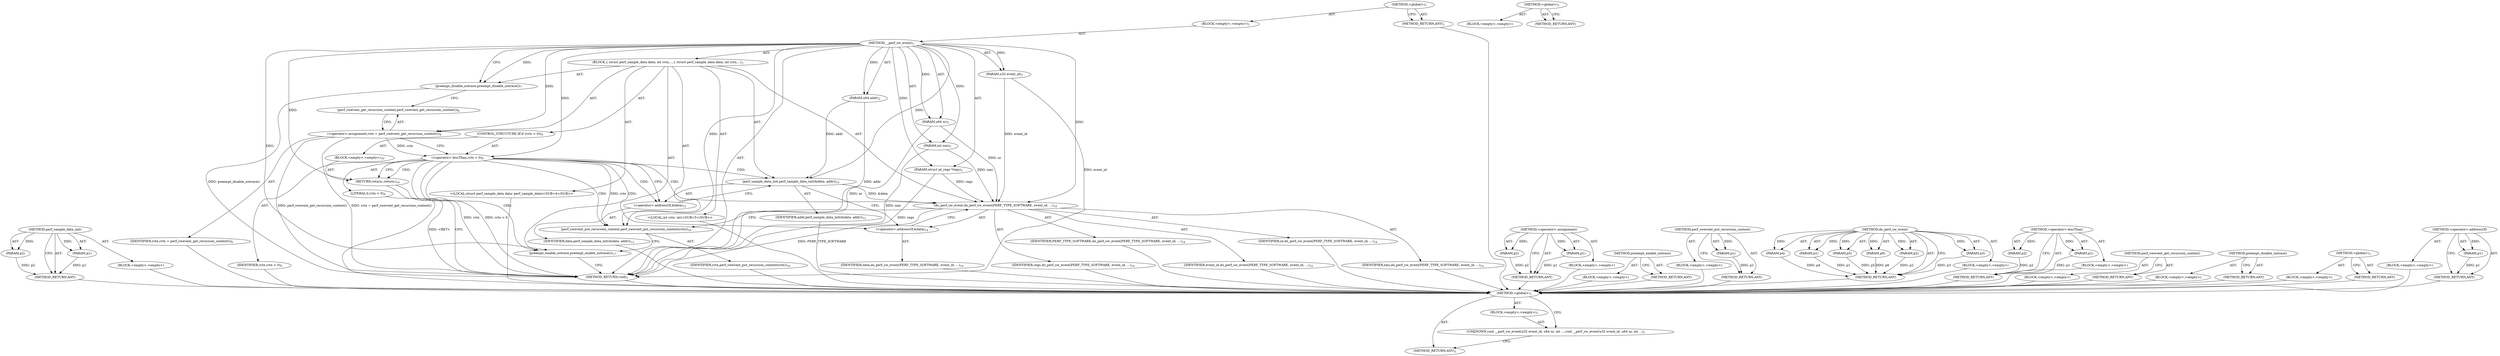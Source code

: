 digraph "&lt;global&gt;" {
vulnerable_83 [label=<(METHOD,perf_sample_data_init)>];
vulnerable_84 [label=<(PARAM,p1)>];
vulnerable_85 [label=<(PARAM,p2)>];
vulnerable_86 [label=<(BLOCK,&lt;empty&gt;,&lt;empty&gt;)>];
vulnerable_87 [label=<(METHOD_RETURN,ANY)>];
vulnerable_6 [label=<(METHOD,&lt;global&gt;)<SUB>1</SUB>>];
vulnerable_7 [label=<(BLOCK,&lt;empty&gt;,&lt;empty&gt;)<SUB>1</SUB>>];
vulnerable_8 [label=<(METHOD,__perf_sw_event)<SUB>1</SUB>>];
vulnerable_9 [label=<(PARAM,u32 event_id)<SUB>1</SUB>>];
vulnerable_10 [label=<(PARAM,u64 nr)<SUB>1</SUB>>];
vulnerable_11 [label=<(PARAM,int nmi)<SUB>1</SUB>>];
vulnerable_12 [label=<(PARAM,struct pt_regs *regs)<SUB>2</SUB>>];
vulnerable_13 [label=<(PARAM,u64 addr)<SUB>2</SUB>>];
vulnerable_14 [label=<(BLOCK,{
 	struct perf_sample_data data;
 	int rctx;

...,{
 	struct perf_sample_data data;
 	int rctx;

...)<SUB>3</SUB>>];
vulnerable_15 [label="<(LOCAL,struct perf_sample_data data: perf_sample_data)<SUB>4</SUB>>"];
vulnerable_16 [label="<(LOCAL,int rctx: int)<SUB>5</SUB>>"];
vulnerable_17 [label=<(preempt_disable_notrace,preempt_disable_notrace())<SUB>7</SUB>>];
vulnerable_18 [label=<(&lt;operator&gt;.assignment,rctx = perf_swevent_get_recursion_context())<SUB>8</SUB>>];
vulnerable_19 [label=<(IDENTIFIER,rctx,rctx = perf_swevent_get_recursion_context())<SUB>8</SUB>>];
vulnerable_20 [label=<(perf_swevent_get_recursion_context,perf_swevent_get_recursion_context())<SUB>8</SUB>>];
vulnerable_21 [label=<(CONTROL_STRUCTURE,IF,if (rctx &lt; 0))<SUB>9</SUB>>];
vulnerable_22 [label=<(&lt;operator&gt;.lessThan,rctx &lt; 0)<SUB>9</SUB>>];
vulnerable_23 [label=<(IDENTIFIER,rctx,rctx &lt; 0)<SUB>9</SUB>>];
vulnerable_24 [label=<(LITERAL,0,rctx &lt; 0)<SUB>9</SUB>>];
vulnerable_25 [label=<(BLOCK,&lt;empty&gt;,&lt;empty&gt;)<SUB>10</SUB>>];
vulnerable_26 [label=<(RETURN,return;,return;)<SUB>10</SUB>>];
vulnerable_27 [label=<(perf_sample_data_init,perf_sample_data_init(&amp;data, addr))<SUB>12</SUB>>];
vulnerable_28 [label=<(&lt;operator&gt;.addressOf,&amp;data)<SUB>12</SUB>>];
vulnerable_29 [label=<(IDENTIFIER,data,perf_sample_data_init(&amp;data, addr))<SUB>12</SUB>>];
vulnerable_30 [label=<(IDENTIFIER,addr,perf_sample_data_init(&amp;data, addr))<SUB>12</SUB>>];
vulnerable_31 [label=<(do_perf_sw_event,do_perf_sw_event(PERF_TYPE_SOFTWARE, event_id, ...)<SUB>14</SUB>>];
vulnerable_32 [label=<(IDENTIFIER,PERF_TYPE_SOFTWARE,do_perf_sw_event(PERF_TYPE_SOFTWARE, event_id, ...)<SUB>14</SUB>>];
vulnerable_33 [label=<(IDENTIFIER,event_id,do_perf_sw_event(PERF_TYPE_SOFTWARE, event_id, ...)<SUB>14</SUB>>];
vulnerable_34 [label=<(IDENTIFIER,nr,do_perf_sw_event(PERF_TYPE_SOFTWARE, event_id, ...)<SUB>14</SUB>>];
vulnerable_35 [label=<(IDENTIFIER,nmi,do_perf_sw_event(PERF_TYPE_SOFTWARE, event_id, ...)<SUB>14</SUB>>];
vulnerable_36 [label=<(&lt;operator&gt;.addressOf,&amp;data)<SUB>14</SUB>>];
vulnerable_37 [label=<(IDENTIFIER,data,do_perf_sw_event(PERF_TYPE_SOFTWARE, event_id, ...)<SUB>14</SUB>>];
vulnerable_38 [label=<(IDENTIFIER,regs,do_perf_sw_event(PERF_TYPE_SOFTWARE, event_id, ...)<SUB>14</SUB>>];
vulnerable_39 [label=<(perf_swevent_put_recursion_context,perf_swevent_put_recursion_context(rctx))<SUB>16</SUB>>];
vulnerable_40 [label=<(IDENTIFIER,rctx,perf_swevent_put_recursion_context(rctx))<SUB>16</SUB>>];
vulnerable_41 [label=<(preempt_enable_notrace,preempt_enable_notrace())<SUB>17</SUB>>];
vulnerable_42 [label=<(METHOD_RETURN,void)<SUB>1</SUB>>];
vulnerable_44 [label=<(METHOD_RETURN,ANY)<SUB>1</SUB>>];
vulnerable_70 [label=<(METHOD,&lt;operator&gt;.assignment)>];
vulnerable_71 [label=<(PARAM,p1)>];
vulnerable_72 [label=<(PARAM,p2)>];
vulnerable_73 [label=<(BLOCK,&lt;empty&gt;,&lt;empty&gt;)>];
vulnerable_74 [label=<(METHOD_RETURN,ANY)>];
vulnerable_105 [label=<(METHOD,preempt_enable_notrace)>];
vulnerable_106 [label=<(BLOCK,&lt;empty&gt;,&lt;empty&gt;)>];
vulnerable_107 [label=<(METHOD_RETURN,ANY)>];
vulnerable_101 [label=<(METHOD,perf_swevent_put_recursion_context)>];
vulnerable_102 [label=<(PARAM,p1)>];
vulnerable_103 [label=<(BLOCK,&lt;empty&gt;,&lt;empty&gt;)>];
vulnerable_104 [label=<(METHOD_RETURN,ANY)>];
vulnerable_92 [label=<(METHOD,do_perf_sw_event)>];
vulnerable_93 [label=<(PARAM,p1)>];
vulnerable_94 [label=<(PARAM,p2)>];
vulnerable_95 [label=<(PARAM,p3)>];
vulnerable_96 [label=<(PARAM,p4)>];
vulnerable_97 [label=<(PARAM,p5)>];
vulnerable_98 [label=<(PARAM,p6)>];
vulnerable_99 [label=<(BLOCK,&lt;empty&gt;,&lt;empty&gt;)>];
vulnerable_100 [label=<(METHOD_RETURN,ANY)>];
vulnerable_78 [label=<(METHOD,&lt;operator&gt;.lessThan)>];
vulnerable_79 [label=<(PARAM,p1)>];
vulnerable_80 [label=<(PARAM,p2)>];
vulnerable_81 [label=<(BLOCK,&lt;empty&gt;,&lt;empty&gt;)>];
vulnerable_82 [label=<(METHOD_RETURN,ANY)>];
vulnerable_75 [label=<(METHOD,perf_swevent_get_recursion_context)>];
vulnerable_76 [label=<(BLOCK,&lt;empty&gt;,&lt;empty&gt;)>];
vulnerable_77 [label=<(METHOD_RETURN,ANY)>];
vulnerable_67 [label=<(METHOD,preempt_disable_notrace)>];
vulnerable_68 [label=<(BLOCK,&lt;empty&gt;,&lt;empty&gt;)>];
vulnerable_69 [label=<(METHOD_RETURN,ANY)>];
vulnerable_61 [label=<(METHOD,&lt;global&gt;)<SUB>1</SUB>>];
vulnerable_62 [label=<(BLOCK,&lt;empty&gt;,&lt;empty&gt;)>];
vulnerable_63 [label=<(METHOD_RETURN,ANY)>];
vulnerable_88 [label=<(METHOD,&lt;operator&gt;.addressOf)>];
vulnerable_89 [label=<(PARAM,p1)>];
vulnerable_90 [label=<(BLOCK,&lt;empty&gt;,&lt;empty&gt;)>];
vulnerable_91 [label=<(METHOD_RETURN,ANY)>];
fixed_6 [label=<(METHOD,&lt;global&gt;)<SUB>1</SUB>>];
fixed_7 [label=<(BLOCK,&lt;empty&gt;,&lt;empty&gt;)<SUB>1</SUB>>];
fixed_8 [label=<(UNKNOWN,void __perf_sw_event(u32 event_id, u64 nr, int ...,void __perf_sw_event(u32 event_id, u64 nr, int ...)<SUB>1</SUB>>];
fixed_9 [label=<(METHOD_RETURN,ANY)<SUB>1</SUB>>];
fixed_14 [label=<(METHOD,&lt;global&gt;)<SUB>1</SUB>>];
fixed_15 [label=<(BLOCK,&lt;empty&gt;,&lt;empty&gt;)>];
fixed_16 [label=<(METHOD_RETURN,ANY)>];
vulnerable_83 -> vulnerable_84  [key=0, label="AST: "];
vulnerable_83 -> vulnerable_84  [key=1, label="DDG: "];
vulnerable_83 -> vulnerable_86  [key=0, label="AST: "];
vulnerable_83 -> vulnerable_85  [key=0, label="AST: "];
vulnerable_83 -> vulnerable_85  [key=1, label="DDG: "];
vulnerable_83 -> vulnerable_87  [key=0, label="AST: "];
vulnerable_83 -> vulnerable_87  [key=1, label="CFG: "];
vulnerable_84 -> vulnerable_87  [key=0, label="DDG: p1"];
vulnerable_85 -> vulnerable_87  [key=0, label="DDG: p2"];
vulnerable_86 -> fixed_6  [key=0];
vulnerable_87 -> fixed_6  [key=0];
vulnerable_6 -> vulnerable_7  [key=0, label="AST: "];
vulnerable_6 -> vulnerable_44  [key=0, label="AST: "];
vulnerable_6 -> vulnerable_44  [key=1, label="CFG: "];
vulnerable_7 -> vulnerable_8  [key=0, label="AST: "];
vulnerable_8 -> vulnerable_9  [key=0, label="AST: "];
vulnerable_8 -> vulnerable_9  [key=1, label="DDG: "];
vulnerable_8 -> vulnerable_10  [key=0, label="AST: "];
vulnerable_8 -> vulnerable_10  [key=1, label="DDG: "];
vulnerable_8 -> vulnerable_11  [key=0, label="AST: "];
vulnerable_8 -> vulnerable_11  [key=1, label="DDG: "];
vulnerable_8 -> vulnerable_12  [key=0, label="AST: "];
vulnerable_8 -> vulnerable_12  [key=1, label="DDG: "];
vulnerable_8 -> vulnerable_13  [key=0, label="AST: "];
vulnerable_8 -> vulnerable_13  [key=1, label="DDG: "];
vulnerable_8 -> vulnerable_14  [key=0, label="AST: "];
vulnerable_8 -> vulnerable_42  [key=0, label="AST: "];
vulnerable_8 -> vulnerable_17  [key=0, label="CFG: "];
vulnerable_8 -> vulnerable_17  [key=1, label="DDG: "];
vulnerable_8 -> vulnerable_18  [key=0, label="DDG: "];
vulnerable_8 -> vulnerable_41  [key=0, label="DDG: "];
vulnerable_8 -> vulnerable_27  [key=0, label="DDG: "];
vulnerable_8 -> vulnerable_31  [key=0, label="DDG: "];
vulnerable_8 -> vulnerable_39  [key=0, label="DDG: "];
vulnerable_8 -> vulnerable_22  [key=0, label="DDG: "];
vulnerable_8 -> vulnerable_26  [key=0, label="DDG: "];
vulnerable_9 -> vulnerable_42  [key=0, label="DDG: event_id"];
vulnerable_9 -> vulnerable_31  [key=0, label="DDG: event_id"];
vulnerable_10 -> vulnerable_42  [key=0, label="DDG: nr"];
vulnerable_10 -> vulnerable_31  [key=0, label="DDG: nr"];
vulnerable_11 -> vulnerable_42  [key=0, label="DDG: nmi"];
vulnerable_11 -> vulnerable_31  [key=0, label="DDG: nmi"];
vulnerable_12 -> vulnerable_42  [key=0, label="DDG: regs"];
vulnerable_12 -> vulnerable_31  [key=0, label="DDG: regs"];
vulnerable_13 -> vulnerable_42  [key=0, label="DDG: addr"];
vulnerable_13 -> vulnerable_27  [key=0, label="DDG: addr"];
vulnerable_14 -> vulnerable_15  [key=0, label="AST: "];
vulnerable_14 -> vulnerable_16  [key=0, label="AST: "];
vulnerable_14 -> vulnerable_17  [key=0, label="AST: "];
vulnerable_14 -> vulnerable_18  [key=0, label="AST: "];
vulnerable_14 -> vulnerable_21  [key=0, label="AST: "];
vulnerable_14 -> vulnerable_27  [key=0, label="AST: "];
vulnerable_14 -> vulnerable_31  [key=0, label="AST: "];
vulnerable_14 -> vulnerable_39  [key=0, label="AST: "];
vulnerable_14 -> vulnerable_41  [key=0, label="AST: "];
vulnerable_15 -> fixed_6  [key=0];
vulnerable_16 -> fixed_6  [key=0];
vulnerable_17 -> vulnerable_20  [key=0, label="CFG: "];
vulnerable_17 -> vulnerable_42  [key=0, label="DDG: preempt_disable_notrace()"];
vulnerable_18 -> vulnerable_19  [key=0, label="AST: "];
vulnerable_18 -> vulnerable_20  [key=0, label="AST: "];
vulnerable_18 -> vulnerable_22  [key=0, label="CFG: "];
vulnerable_18 -> vulnerable_22  [key=1, label="DDG: rctx"];
vulnerable_18 -> vulnerable_42  [key=0, label="DDG: perf_swevent_get_recursion_context()"];
vulnerable_18 -> vulnerable_42  [key=1, label="DDG: rctx = perf_swevent_get_recursion_context()"];
vulnerable_19 -> fixed_6  [key=0];
vulnerable_20 -> vulnerable_18  [key=0, label="CFG: "];
vulnerable_21 -> vulnerable_22  [key=0, label="AST: "];
vulnerable_21 -> vulnerable_25  [key=0, label="AST: "];
vulnerable_22 -> vulnerable_23  [key=0, label="AST: "];
vulnerable_22 -> vulnerable_24  [key=0, label="AST: "];
vulnerable_22 -> vulnerable_26  [key=0, label="CFG: "];
vulnerable_22 -> vulnerable_26  [key=1, label="CDG: "];
vulnerable_22 -> vulnerable_28  [key=0, label="CFG: "];
vulnerable_22 -> vulnerable_28  [key=1, label="CDG: "];
vulnerable_22 -> vulnerable_42  [key=0, label="DDG: rctx"];
vulnerable_22 -> vulnerable_42  [key=1, label="DDG: rctx &lt; 0"];
vulnerable_22 -> vulnerable_39  [key=0, label="DDG: rctx"];
vulnerable_22 -> vulnerable_39  [key=1, label="CDG: "];
vulnerable_22 -> vulnerable_36  [key=0, label="CDG: "];
vulnerable_22 -> vulnerable_41  [key=0, label="CDG: "];
vulnerable_22 -> vulnerable_27  [key=0, label="CDG: "];
vulnerable_22 -> vulnerable_31  [key=0, label="CDG: "];
vulnerable_23 -> fixed_6  [key=0];
vulnerable_24 -> fixed_6  [key=0];
vulnerable_25 -> vulnerable_26  [key=0, label="AST: "];
vulnerable_26 -> vulnerable_42  [key=0, label="CFG: "];
vulnerable_26 -> vulnerable_42  [key=1, label="DDG: &lt;RET&gt;"];
vulnerable_27 -> vulnerable_28  [key=0, label="AST: "];
vulnerable_27 -> vulnerable_30  [key=0, label="AST: "];
vulnerable_27 -> vulnerable_36  [key=0, label="CFG: "];
vulnerable_27 -> vulnerable_31  [key=0, label="DDG: &amp;data"];
vulnerable_28 -> vulnerable_29  [key=0, label="AST: "];
vulnerable_28 -> vulnerable_27  [key=0, label="CFG: "];
vulnerable_29 -> fixed_6  [key=0];
vulnerable_30 -> fixed_6  [key=0];
vulnerable_31 -> vulnerable_32  [key=0, label="AST: "];
vulnerable_31 -> vulnerable_33  [key=0, label="AST: "];
vulnerable_31 -> vulnerable_34  [key=0, label="AST: "];
vulnerable_31 -> vulnerable_35  [key=0, label="AST: "];
vulnerable_31 -> vulnerable_36  [key=0, label="AST: "];
vulnerable_31 -> vulnerable_38  [key=0, label="AST: "];
vulnerable_31 -> vulnerable_39  [key=0, label="CFG: "];
vulnerable_31 -> vulnerable_42  [key=0, label="DDG: PERF_TYPE_SOFTWARE"];
vulnerable_32 -> fixed_6  [key=0];
vulnerable_33 -> fixed_6  [key=0];
vulnerable_34 -> fixed_6  [key=0];
vulnerable_35 -> fixed_6  [key=0];
vulnerable_36 -> vulnerable_37  [key=0, label="AST: "];
vulnerable_36 -> vulnerable_31  [key=0, label="CFG: "];
vulnerable_37 -> fixed_6  [key=0];
vulnerable_38 -> fixed_6  [key=0];
vulnerable_39 -> vulnerable_40  [key=0, label="AST: "];
vulnerable_39 -> vulnerable_41  [key=0, label="CFG: "];
vulnerable_40 -> fixed_6  [key=0];
vulnerable_41 -> vulnerable_42  [key=0, label="CFG: "];
vulnerable_42 -> fixed_6  [key=0];
vulnerable_44 -> fixed_6  [key=0];
vulnerable_70 -> vulnerable_71  [key=0, label="AST: "];
vulnerable_70 -> vulnerable_71  [key=1, label="DDG: "];
vulnerable_70 -> vulnerable_73  [key=0, label="AST: "];
vulnerable_70 -> vulnerable_72  [key=0, label="AST: "];
vulnerable_70 -> vulnerable_72  [key=1, label="DDG: "];
vulnerable_70 -> vulnerable_74  [key=0, label="AST: "];
vulnerable_70 -> vulnerable_74  [key=1, label="CFG: "];
vulnerable_71 -> vulnerable_74  [key=0, label="DDG: p1"];
vulnerable_72 -> vulnerable_74  [key=0, label="DDG: p2"];
vulnerable_73 -> fixed_6  [key=0];
vulnerable_74 -> fixed_6  [key=0];
vulnerable_105 -> vulnerable_106  [key=0, label="AST: "];
vulnerable_105 -> vulnerable_107  [key=0, label="AST: "];
vulnerable_105 -> vulnerable_107  [key=1, label="CFG: "];
vulnerable_106 -> fixed_6  [key=0];
vulnerable_107 -> fixed_6  [key=0];
vulnerable_101 -> vulnerable_102  [key=0, label="AST: "];
vulnerable_101 -> vulnerable_102  [key=1, label="DDG: "];
vulnerable_101 -> vulnerable_103  [key=0, label="AST: "];
vulnerable_101 -> vulnerable_104  [key=0, label="AST: "];
vulnerable_101 -> vulnerable_104  [key=1, label="CFG: "];
vulnerable_102 -> vulnerable_104  [key=0, label="DDG: p1"];
vulnerable_103 -> fixed_6  [key=0];
vulnerable_104 -> fixed_6  [key=0];
vulnerable_92 -> vulnerable_93  [key=0, label="AST: "];
vulnerable_92 -> vulnerable_93  [key=1, label="DDG: "];
vulnerable_92 -> vulnerable_99  [key=0, label="AST: "];
vulnerable_92 -> vulnerable_94  [key=0, label="AST: "];
vulnerable_92 -> vulnerable_94  [key=1, label="DDG: "];
vulnerable_92 -> vulnerable_100  [key=0, label="AST: "];
vulnerable_92 -> vulnerable_100  [key=1, label="CFG: "];
vulnerable_92 -> vulnerable_95  [key=0, label="AST: "];
vulnerable_92 -> vulnerable_95  [key=1, label="DDG: "];
vulnerable_92 -> vulnerable_96  [key=0, label="AST: "];
vulnerable_92 -> vulnerable_96  [key=1, label="DDG: "];
vulnerable_92 -> vulnerable_97  [key=0, label="AST: "];
vulnerable_92 -> vulnerable_97  [key=1, label="DDG: "];
vulnerable_92 -> vulnerable_98  [key=0, label="AST: "];
vulnerable_92 -> vulnerable_98  [key=1, label="DDG: "];
vulnerable_93 -> vulnerable_100  [key=0, label="DDG: p1"];
vulnerable_94 -> vulnerable_100  [key=0, label="DDG: p2"];
vulnerable_95 -> vulnerable_100  [key=0, label="DDG: p3"];
vulnerable_96 -> vulnerable_100  [key=0, label="DDG: p4"];
vulnerable_97 -> vulnerable_100  [key=0, label="DDG: p5"];
vulnerable_98 -> vulnerable_100  [key=0, label="DDG: p6"];
vulnerable_99 -> fixed_6  [key=0];
vulnerable_100 -> fixed_6  [key=0];
vulnerable_78 -> vulnerable_79  [key=0, label="AST: "];
vulnerable_78 -> vulnerable_79  [key=1, label="DDG: "];
vulnerable_78 -> vulnerable_81  [key=0, label="AST: "];
vulnerable_78 -> vulnerable_80  [key=0, label="AST: "];
vulnerable_78 -> vulnerable_80  [key=1, label="DDG: "];
vulnerable_78 -> vulnerable_82  [key=0, label="AST: "];
vulnerable_78 -> vulnerable_82  [key=1, label="CFG: "];
vulnerable_79 -> vulnerable_82  [key=0, label="DDG: p1"];
vulnerable_80 -> vulnerable_82  [key=0, label="DDG: p2"];
vulnerable_81 -> fixed_6  [key=0];
vulnerable_82 -> fixed_6  [key=0];
vulnerable_75 -> vulnerable_76  [key=0, label="AST: "];
vulnerable_75 -> vulnerable_77  [key=0, label="AST: "];
vulnerable_75 -> vulnerable_77  [key=1, label="CFG: "];
vulnerable_76 -> fixed_6  [key=0];
vulnerable_77 -> fixed_6  [key=0];
vulnerable_67 -> vulnerable_68  [key=0, label="AST: "];
vulnerable_67 -> vulnerable_69  [key=0, label="AST: "];
vulnerable_67 -> vulnerable_69  [key=1, label="CFG: "];
vulnerable_68 -> fixed_6  [key=0];
vulnerable_69 -> fixed_6  [key=0];
vulnerable_61 -> vulnerable_62  [key=0, label="AST: "];
vulnerable_61 -> vulnerable_63  [key=0, label="AST: "];
vulnerable_61 -> vulnerable_63  [key=1, label="CFG: "];
vulnerable_62 -> fixed_6  [key=0];
vulnerable_63 -> fixed_6  [key=0];
vulnerable_88 -> vulnerable_89  [key=0, label="AST: "];
vulnerable_88 -> vulnerable_89  [key=1, label="DDG: "];
vulnerable_88 -> vulnerable_90  [key=0, label="AST: "];
vulnerable_88 -> vulnerable_91  [key=0, label="AST: "];
vulnerable_88 -> vulnerable_91  [key=1, label="CFG: "];
vulnerable_89 -> vulnerable_91  [key=0, label="DDG: p1"];
vulnerable_90 -> fixed_6  [key=0];
vulnerable_91 -> fixed_6  [key=0];
fixed_6 -> fixed_7  [key=0, label="AST: "];
fixed_6 -> fixed_9  [key=0, label="AST: "];
fixed_6 -> fixed_8  [key=0, label="CFG: "];
fixed_7 -> fixed_8  [key=0, label="AST: "];
fixed_8 -> fixed_9  [key=0, label="CFG: "];
fixed_14 -> fixed_15  [key=0, label="AST: "];
fixed_14 -> fixed_16  [key=0, label="AST: "];
fixed_14 -> fixed_16  [key=1, label="CFG: "];
}
